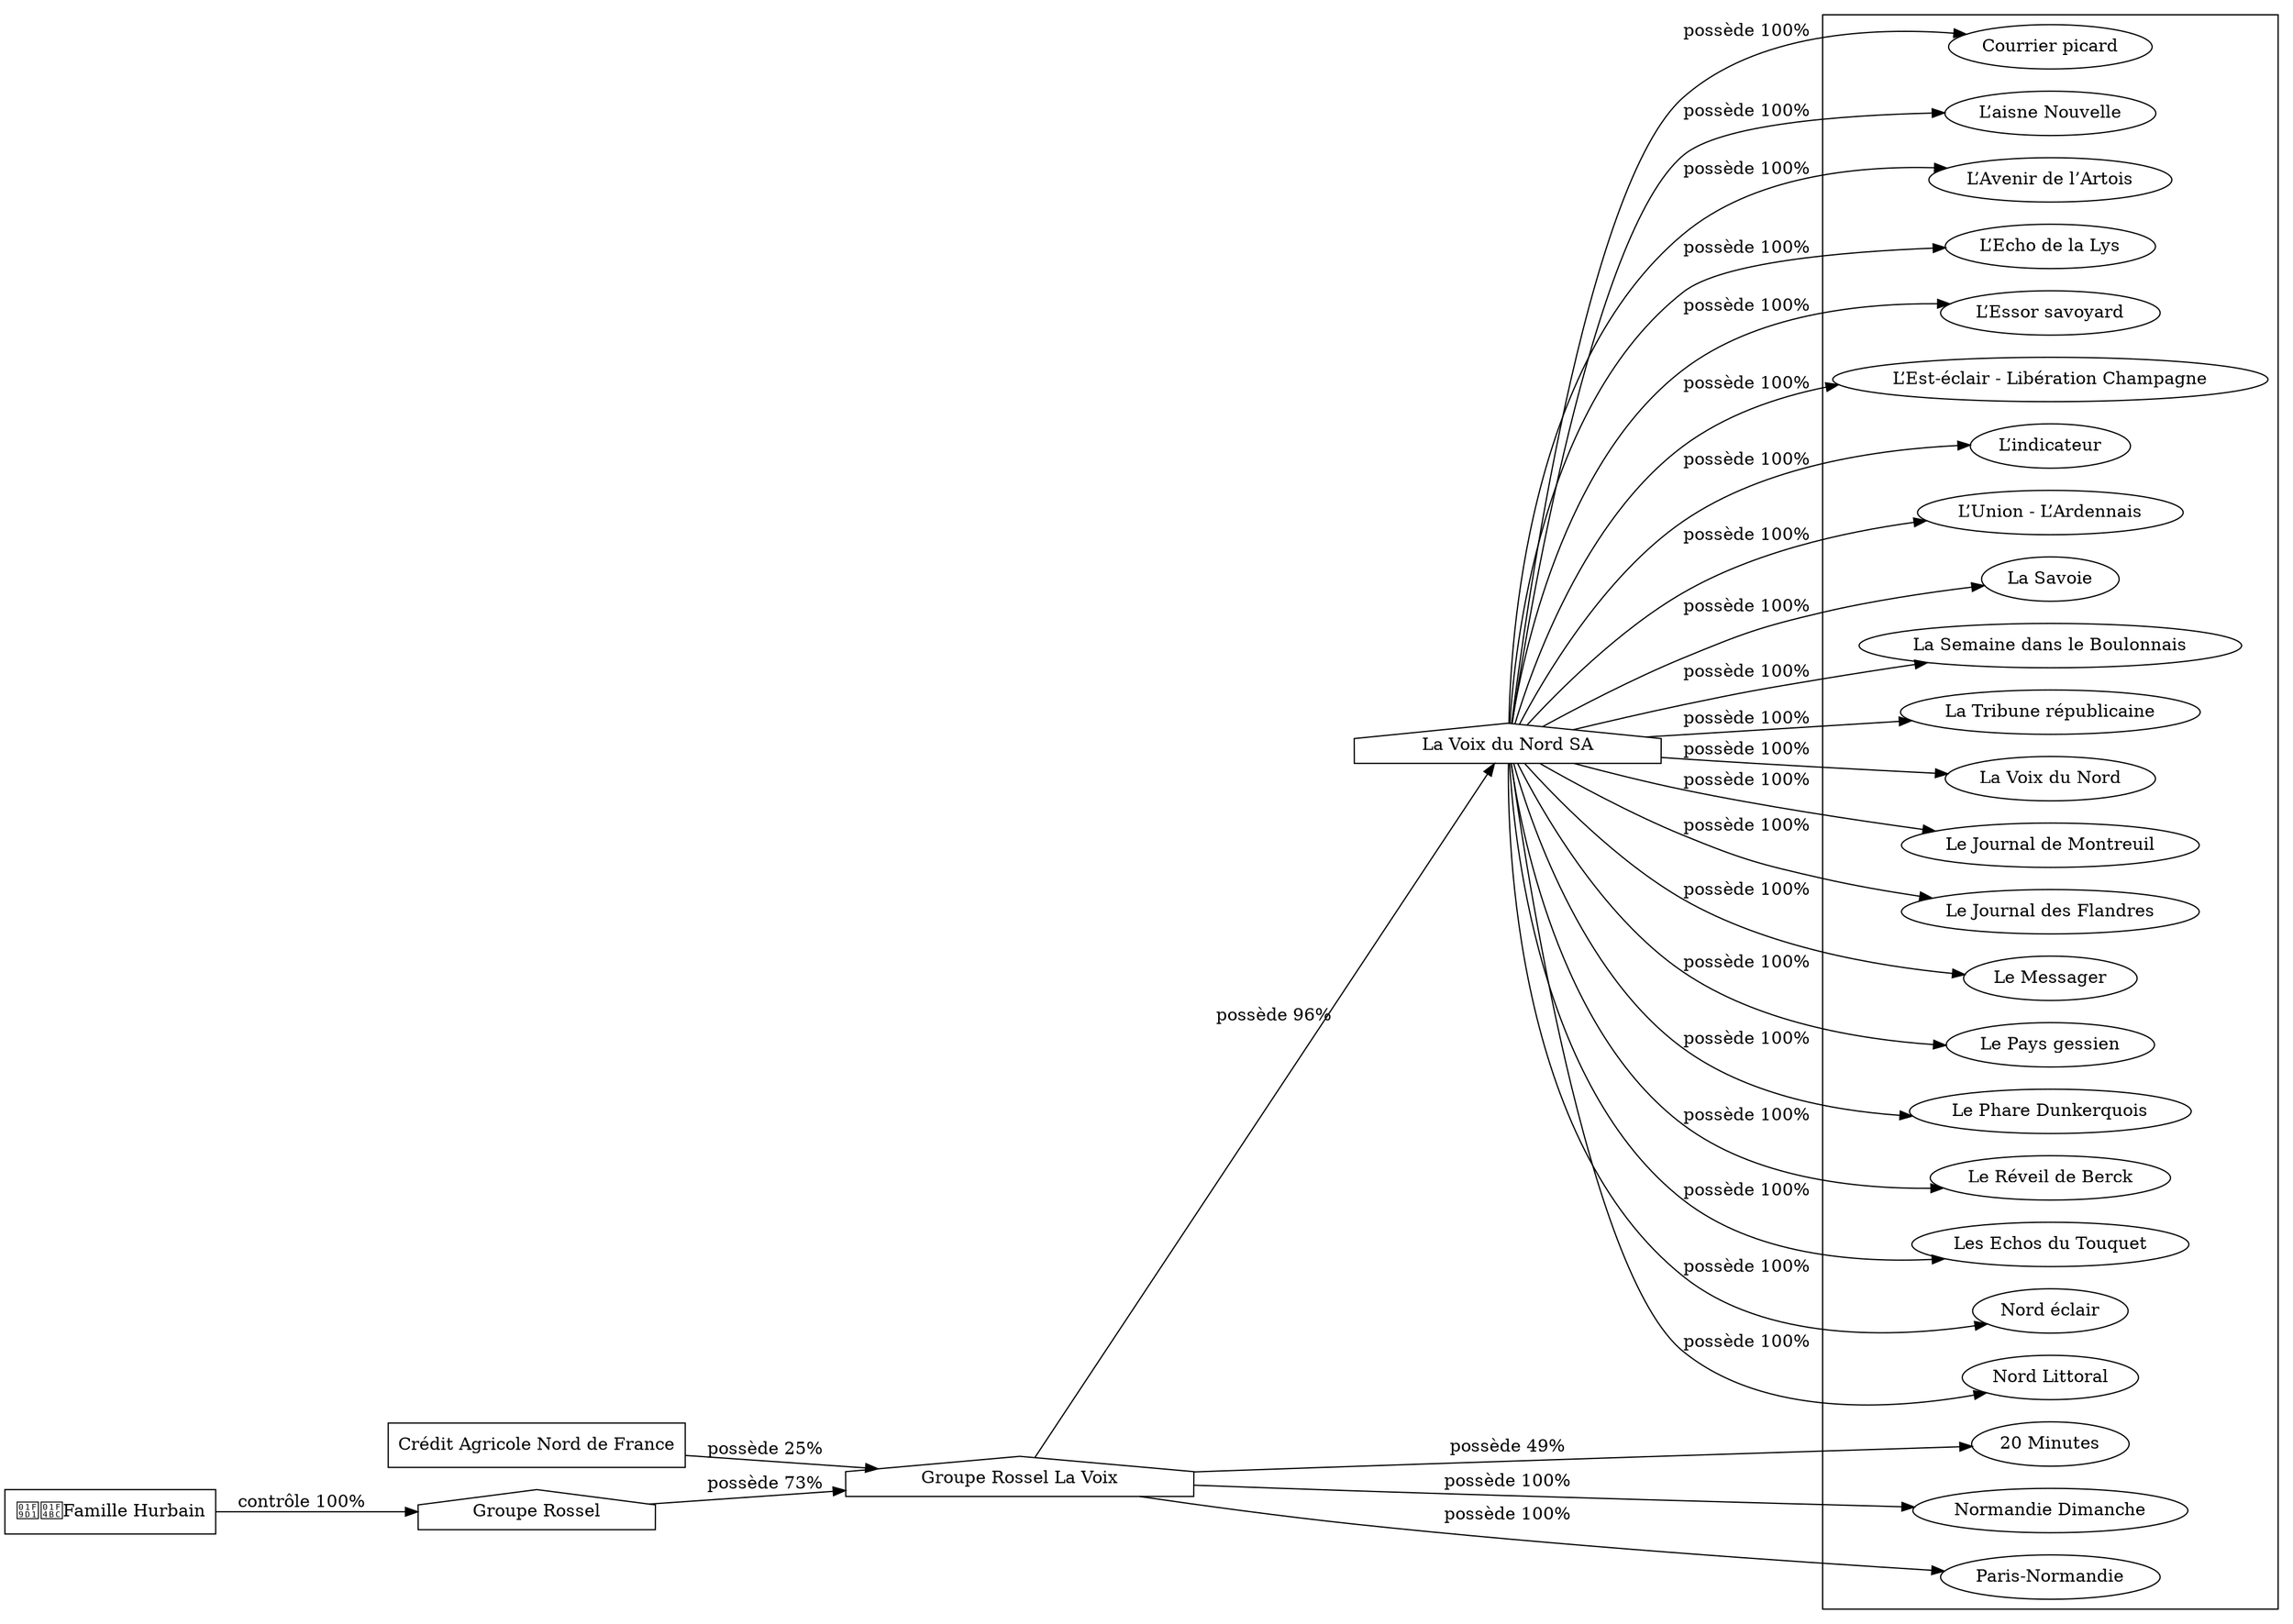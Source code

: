 digraph {
  rankdir=LR;
  subgraph roots {
    
      "credit-agricole-nord-de-france-172"[label="Crédit Agricole Nord de France" shape=box]
    
      "famille-hurbain-171"[label="🧑‍💼Famille Hurbain" shape=box]
    
  }

  
    "groupe-rossel-la-voix-184"[label="Groupe Rossel La Voix" shape=house]
  
    "groupe-rossel-183"[label="Groupe Rossel" shape=house]
  
    "la-voix-du-nord-sa-185"[label="La Voix du Nord SA" shape=house]
  

  subgraph clusterLeaves {
    
      "20-minutes-182"[label="20 Minutes"]
    
      "courrier-picard-189"[label="Courrier picard"]
    
      "l-aisne-nouvelle-190"[label="L’aisne Nouvelle"]
    
      "l-avenir-de-l-artois-193"[label="L’Avenir de l’Artois"]
    
      "l-echo-de-la-lys-206"[label="L’Echo de la Lys"]
    
      "l-essor-savoyard-197"[label="L’Essor savoyard"]
    
      "l-est-eclair-liberation-champagne-192"[label="L’Est-éclair - Libération Champagne"]
    
      "l-indicateur-205"[label="L’indicateur"]
    
      "l-union-l-ardennais-191"[label="L’Union - L’Ardennais"]
    
      "la-savoie-200"[label="La Savoie"]
    
      "la-semaine-dans-le-boulonnais-202"[label="La Semaine dans le Boulonnais"]
    
      "la-tribune-republicaine-199"[label="La Tribune républicaine"]
    
      "la-voix-du-nord-186"[label="La Voix du Nord"]
    
      "le-journal-de-montreuil-204"[label="Le Journal de Montreuil"]
    
      "le-journal-des-flandres-195"[label="Le Journal des Flandres"]
    
      "le-messager-196"[label="Le Messager"]
    
      "le-pays-gessien-198"[label="Le Pays gessien"]
    
      "le-phare-dunkerquois-201"[label="Le Phare Dunkerquois"]
    
      "le-reveil-de-berck-203"[label="Le Réveil de Berck"]
    
      "les-echos-du-touquet-194"[label="Les Echos du Touquet"]
    
      "nord-eclair-187"[label="Nord éclair"]
    
      "nord-littoral-188"[label="Nord Littoral"]
    
      "normandie-dimanche-291"[label="Normandie Dimanche"]
    
      "paris-normandie-286"[label="Paris-Normandie"]
    
  }

  
    "credit-agricole-nord-de-france-172" -> "groupe-rossel-la-voix-184" [
      label="possède 25%"
    ]
  
    "groupe-rossel-183" -> "groupe-rossel-la-voix-184" [
      label="possède 73%"
    ]
  
    "famille-hurbain-171" -> "groupe-rossel-183" [
      label="contrôle 100%"
    ]
  
    "groupe-rossel-la-voix-184" -> "20-minutes-182" [
      label="possède 49%"
    ]
  
    "groupe-rossel-la-voix-184" -> "la-voix-du-nord-sa-185" [
      label="possède 96%"
    ]
  
    "la-voix-du-nord-sa-185" -> "courrier-picard-189" [
      label="possède 100%"
    ]
  
    "la-voix-du-nord-sa-185" -> "l-aisne-nouvelle-190" [
      label="possède 100%"
    ]
  
    "la-voix-du-nord-sa-185" -> "l-avenir-de-l-artois-193" [
      label="possède 100%"
    ]
  
    "la-voix-du-nord-sa-185" -> "l-echo-de-la-lys-206" [
      label="possède 100%"
    ]
  
    "la-voix-du-nord-sa-185" -> "l-essor-savoyard-197" [
      label="possède 100%"
    ]
  
    "la-voix-du-nord-sa-185" -> "l-est-eclair-liberation-champagne-192" [
      label="possède 100%"
    ]
  
    "la-voix-du-nord-sa-185" -> "l-indicateur-205" [
      label="possède 100%"
    ]
  
    "la-voix-du-nord-sa-185" -> "l-union-l-ardennais-191" [
      label="possède 100%"
    ]
  
    "la-voix-du-nord-sa-185" -> "la-savoie-200" [
      label="possède 100%"
    ]
  
    "la-voix-du-nord-sa-185" -> "la-semaine-dans-le-boulonnais-202" [
      label="possède 100%"
    ]
  
    "la-voix-du-nord-sa-185" -> "la-tribune-republicaine-199" [
      label="possède 100%"
    ]
  
    "la-voix-du-nord-sa-185" -> "la-voix-du-nord-186" [
      label="possède 100%"
    ]
  
    "la-voix-du-nord-sa-185" -> "le-journal-de-montreuil-204" [
      label="possède 100%"
    ]
  
    "la-voix-du-nord-sa-185" -> "le-journal-des-flandres-195" [
      label="possède 100%"
    ]
  
    "la-voix-du-nord-sa-185" -> "le-messager-196" [
      label="possède 100%"
    ]
  
    "la-voix-du-nord-sa-185" -> "le-pays-gessien-198" [
      label="possède 100%"
    ]
  
    "la-voix-du-nord-sa-185" -> "le-phare-dunkerquois-201" [
      label="possède 100%"
    ]
  
    "la-voix-du-nord-sa-185" -> "le-reveil-de-berck-203" [
      label="possède 100%"
    ]
  
    "la-voix-du-nord-sa-185" -> "les-echos-du-touquet-194" [
      label="possède 100%"
    ]
  
    "la-voix-du-nord-sa-185" -> "nord-eclair-187" [
      label="possède 100%"
    ]
  
    "la-voix-du-nord-sa-185" -> "nord-littoral-188" [
      label="possède 100%"
    ]
  
    "groupe-rossel-la-voix-184" -> "normandie-dimanche-291" [
      label="possède 100%"
    ]
  
    "groupe-rossel-la-voix-184" -> "paris-normandie-286" [
      label="possède 100%"
    ]
  
}
